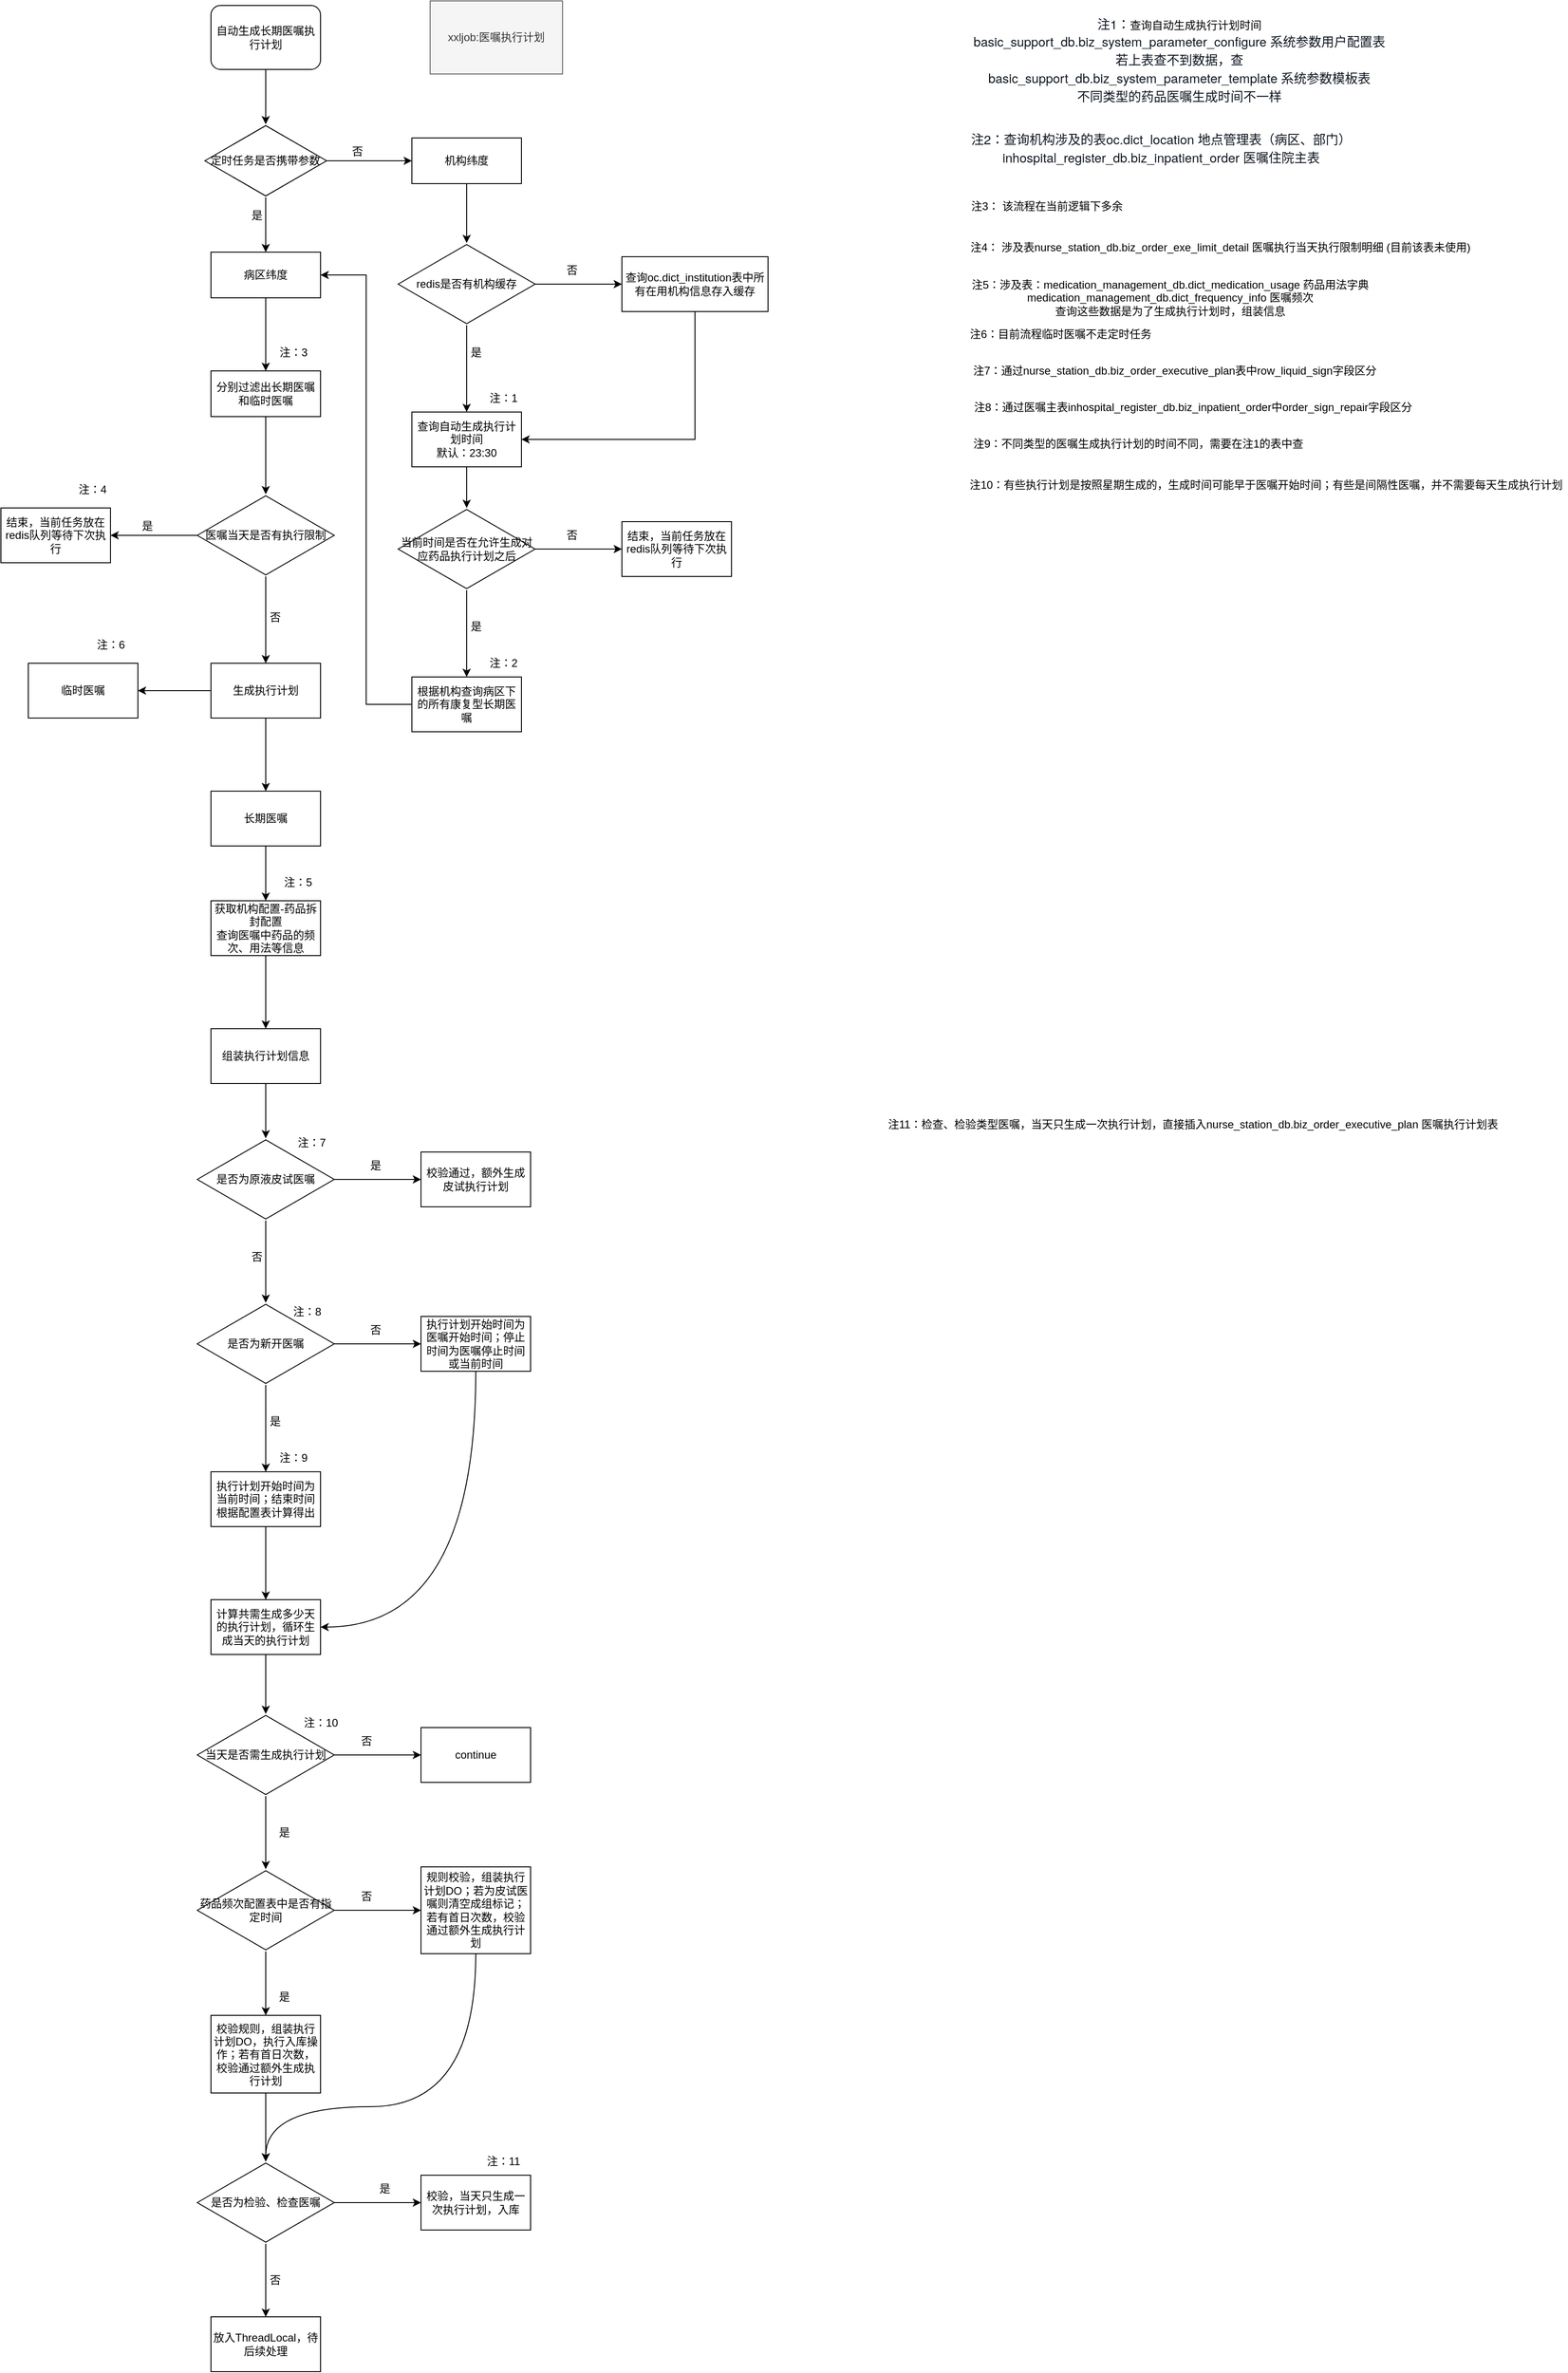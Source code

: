 <mxfile version="14.9.6" type="github">
  <diagram id="C5RBs43oDa-KdzZeNtuy" name="Page-1">
    <mxGraphModel dx="2893" dy="1185" grid="1" gridSize="10" guides="1" tooltips="1" connect="1" arrows="1" fold="1" page="1" pageScale="1" pageWidth="827" pageHeight="1169" math="0" shadow="0">
      <root>
        <mxCell id="WIyWlLk6GJQsqaUBKTNV-0" />
        <mxCell id="WIyWlLk6GJQsqaUBKTNV-1" parent="WIyWlLk6GJQsqaUBKTNV-0" />
        <mxCell id="XjWRssDStmMOObhruf7y-11" style="edgeStyle=orthogonalEdgeStyle;rounded=0;orthogonalLoop=1;jettySize=auto;html=1;exitX=0.5;exitY=1;exitDx=0;exitDy=0;" parent="WIyWlLk6GJQsqaUBKTNV-1" source="WIyWlLk6GJQsqaUBKTNV-3" target="XjWRssDStmMOObhruf7y-10" edge="1">
          <mxGeometry relative="1" as="geometry" />
        </mxCell>
        <mxCell id="WIyWlLk6GJQsqaUBKTNV-3" value="自动生成长期医嘱执行计划" style="rounded=1;whiteSpace=wrap;html=1;fontSize=12;glass=0;strokeWidth=1;shadow=0;" parent="WIyWlLk6GJQsqaUBKTNV-1" vertex="1">
          <mxGeometry x="160" y="50" width="120" height="70" as="geometry" />
        </mxCell>
        <mxCell id="XjWRssDStmMOObhruf7y-23" style="edgeStyle=orthogonalEdgeStyle;rounded=0;orthogonalLoop=1;jettySize=auto;html=1;" parent="WIyWlLk6GJQsqaUBKTNV-1" source="XjWRssDStmMOObhruf7y-3" target="XjWRssDStmMOObhruf7y-21" edge="1">
          <mxGeometry relative="1" as="geometry" />
        </mxCell>
        <mxCell id="XjWRssDStmMOObhruf7y-3" value="机构纬度" style="rounded=0;whiteSpace=wrap;html=1;" parent="WIyWlLk6GJQsqaUBKTNV-1" vertex="1">
          <mxGeometry x="380" y="195" width="120" height="50" as="geometry" />
        </mxCell>
        <mxCell id="XjWRssDStmMOObhruf7y-57" value="" style="edgeStyle=orthogonalEdgeStyle;rounded=0;orthogonalLoop=1;jettySize=auto;html=1;" parent="WIyWlLk6GJQsqaUBKTNV-1" source="XjWRssDStmMOObhruf7y-4" target="XjWRssDStmMOObhruf7y-56" edge="1">
          <mxGeometry relative="1" as="geometry" />
        </mxCell>
        <mxCell id="XjWRssDStmMOObhruf7y-4" value="病区纬度" style="rounded=0;whiteSpace=wrap;html=1;" parent="WIyWlLk6GJQsqaUBKTNV-1" vertex="1">
          <mxGeometry x="160" y="320" width="120" height="50" as="geometry" />
        </mxCell>
        <mxCell id="XjWRssDStmMOObhruf7y-17" style="edgeStyle=orthogonalEdgeStyle;rounded=0;orthogonalLoop=1;jettySize=auto;html=1;entryX=0;entryY=0.5;entryDx=0;entryDy=0;" parent="WIyWlLk6GJQsqaUBKTNV-1" source="XjWRssDStmMOObhruf7y-10" target="XjWRssDStmMOObhruf7y-3" edge="1">
          <mxGeometry relative="1" as="geometry" />
        </mxCell>
        <mxCell id="XjWRssDStmMOObhruf7y-19" style="edgeStyle=orthogonalEdgeStyle;rounded=0;orthogonalLoop=1;jettySize=auto;html=1;entryX=0.5;entryY=0;entryDx=0;entryDy=0;" parent="WIyWlLk6GJQsqaUBKTNV-1" source="XjWRssDStmMOObhruf7y-10" target="XjWRssDStmMOObhruf7y-4" edge="1">
          <mxGeometry relative="1" as="geometry" />
        </mxCell>
        <mxCell id="XjWRssDStmMOObhruf7y-10" value="定时任务是否携带参数" style="html=1;whiteSpace=wrap;aspect=fixed;shape=isoRectangle;" parent="WIyWlLk6GJQsqaUBKTNV-1" vertex="1">
          <mxGeometry x="153.33" y="180" width="133.34" height="80" as="geometry" />
        </mxCell>
        <mxCell id="XjWRssDStmMOObhruf7y-14" value="xxljob:医嘱执行计划" style="text;html=1;align=center;verticalAlign=middle;whiteSpace=wrap;rounded=0;fillColor=#f5f5f5;strokeColor=#666666;fontColor=#333333;" parent="WIyWlLk6GJQsqaUBKTNV-1" vertex="1">
          <mxGeometry x="400" y="45" width="145" height="80" as="geometry" />
        </mxCell>
        <mxCell id="XjWRssDStmMOObhruf7y-18" value="否" style="text;html=1;align=center;verticalAlign=middle;resizable=0;points=[];autosize=1;" parent="WIyWlLk6GJQsqaUBKTNV-1" vertex="1">
          <mxGeometry x="305" y="200" width="30" height="20" as="geometry" />
        </mxCell>
        <mxCell id="XjWRssDStmMOObhruf7y-25" value="" style="edgeStyle=orthogonalEdgeStyle;rounded=0;orthogonalLoop=1;jettySize=auto;html=1;" parent="WIyWlLk6GJQsqaUBKTNV-1" source="XjWRssDStmMOObhruf7y-21" target="XjWRssDStmMOObhruf7y-24" edge="1">
          <mxGeometry relative="1" as="geometry" />
        </mxCell>
        <mxCell id="XjWRssDStmMOObhruf7y-28" value="" style="edgeStyle=orthogonalEdgeStyle;rounded=0;orthogonalLoop=1;jettySize=auto;html=1;" parent="WIyWlLk6GJQsqaUBKTNV-1" source="XjWRssDStmMOObhruf7y-21" target="XjWRssDStmMOObhruf7y-27" edge="1">
          <mxGeometry relative="1" as="geometry" />
        </mxCell>
        <mxCell id="XjWRssDStmMOObhruf7y-21" value="redis是否有机构缓存" style="html=1;whiteSpace=wrap;aspect=fixed;shape=isoRectangle;" parent="WIyWlLk6GJQsqaUBKTNV-1" vertex="1">
          <mxGeometry x="365" y="310" width="150" height="90" as="geometry" />
        </mxCell>
        <mxCell id="XjWRssDStmMOObhruf7y-32" style="edgeStyle=orthogonalEdgeStyle;rounded=0;orthogonalLoop=1;jettySize=auto;html=1;entryX=1;entryY=0.5;entryDx=0;entryDy=0;" parent="WIyWlLk6GJQsqaUBKTNV-1" source="XjWRssDStmMOObhruf7y-24" target="XjWRssDStmMOObhruf7y-27" edge="1">
          <mxGeometry relative="1" as="geometry">
            <Array as="points">
              <mxPoint x="690" y="525" />
            </Array>
          </mxGeometry>
        </mxCell>
        <mxCell id="XjWRssDStmMOObhruf7y-24" value="查询oc.dict_institution表中所有在用机构信息存入缓存" style="whiteSpace=wrap;html=1;" parent="WIyWlLk6GJQsqaUBKTNV-1" vertex="1">
          <mxGeometry x="610" y="325" width="160" height="60" as="geometry" />
        </mxCell>
        <mxCell id="XjWRssDStmMOObhruf7y-26" value="否" style="text;html=1;align=center;verticalAlign=middle;resizable=0;points=[];autosize=1;" parent="WIyWlLk6GJQsqaUBKTNV-1" vertex="1">
          <mxGeometry x="540" y="330" width="30" height="20" as="geometry" />
        </mxCell>
        <mxCell id="XjWRssDStmMOObhruf7y-42" value="" style="edgeStyle=orthogonalEdgeStyle;rounded=0;orthogonalLoop=1;jettySize=auto;html=1;" parent="WIyWlLk6GJQsqaUBKTNV-1" source="XjWRssDStmMOObhruf7y-27" target="XjWRssDStmMOObhruf7y-41" edge="1">
          <mxGeometry relative="1" as="geometry" />
        </mxCell>
        <mxCell id="XjWRssDStmMOObhruf7y-27" value="查询自动生成执行计划时间&lt;br&gt;默认：23:30" style="whiteSpace=wrap;html=1;" parent="WIyWlLk6GJQsqaUBKTNV-1" vertex="1">
          <mxGeometry x="380" y="495" width="120" height="60" as="geometry" />
        </mxCell>
        <mxCell id="XjWRssDStmMOObhruf7y-29" value="是" style="text;html=1;align=center;verticalAlign=middle;resizable=0;points=[];autosize=1;" parent="WIyWlLk6GJQsqaUBKTNV-1" vertex="1">
          <mxGeometry x="435" y="420" width="30" height="20" as="geometry" />
        </mxCell>
        <mxCell id="XjWRssDStmMOObhruf7y-44" value="" style="edgeStyle=orthogonalEdgeStyle;rounded=0;orthogonalLoop=1;jettySize=auto;html=1;" parent="WIyWlLk6GJQsqaUBKTNV-1" source="XjWRssDStmMOObhruf7y-41" target="XjWRssDStmMOObhruf7y-43" edge="1">
          <mxGeometry relative="1" as="geometry" />
        </mxCell>
        <mxCell id="XjWRssDStmMOObhruf7y-47" value="" style="edgeStyle=orthogonalEdgeStyle;rounded=0;orthogonalLoop=1;jettySize=auto;html=1;" parent="WIyWlLk6GJQsqaUBKTNV-1" source="XjWRssDStmMOObhruf7y-41" target="XjWRssDStmMOObhruf7y-46" edge="1">
          <mxGeometry relative="1" as="geometry" />
        </mxCell>
        <mxCell id="XjWRssDStmMOObhruf7y-41" value="当前时间是否在允许生成对应药品执行计划之后" style="html=1;whiteSpace=wrap;aspect=fixed;shape=isoRectangle;" parent="WIyWlLk6GJQsqaUBKTNV-1" vertex="1">
          <mxGeometry x="365" y="600" width="150" height="90" as="geometry" />
        </mxCell>
        <mxCell id="XjWRssDStmMOObhruf7y-43" value="结束，当前任务放在redis队列等待下次执行" style="whiteSpace=wrap;html=1;" parent="WIyWlLk6GJQsqaUBKTNV-1" vertex="1">
          <mxGeometry x="610" y="615" width="120" height="60" as="geometry" />
        </mxCell>
        <mxCell id="XjWRssDStmMOObhruf7y-45" value="否" style="text;html=1;align=center;verticalAlign=middle;resizable=0;points=[];autosize=1;" parent="WIyWlLk6GJQsqaUBKTNV-1" vertex="1">
          <mxGeometry x="540" y="620" width="30" height="20" as="geometry" />
        </mxCell>
        <mxCell id="XjWRssDStmMOObhruf7y-49" style="edgeStyle=orthogonalEdgeStyle;rounded=0;orthogonalLoop=1;jettySize=auto;html=1;entryX=1;entryY=0.5;entryDx=0;entryDy=0;" parent="WIyWlLk6GJQsqaUBKTNV-1" source="XjWRssDStmMOObhruf7y-46" target="XjWRssDStmMOObhruf7y-4" edge="1">
          <mxGeometry relative="1" as="geometry">
            <mxPoint x="290" y="360" as="targetPoint" />
          </mxGeometry>
        </mxCell>
        <mxCell id="XjWRssDStmMOObhruf7y-46" value="根据机构查询病区下的所有康复型长期医嘱" style="whiteSpace=wrap;html=1;" parent="WIyWlLk6GJQsqaUBKTNV-1" vertex="1">
          <mxGeometry x="380" y="785" width="120" height="60" as="geometry" />
        </mxCell>
        <mxCell id="XjWRssDStmMOObhruf7y-48" value="是" style="text;html=1;align=center;verticalAlign=middle;resizable=0;points=[];autosize=1;" parent="WIyWlLk6GJQsqaUBKTNV-1" vertex="1">
          <mxGeometry x="435" y="720" width="30" height="20" as="geometry" />
        </mxCell>
        <mxCell id="XjWRssDStmMOObhruf7y-50" value="是" style="text;html=1;align=center;verticalAlign=middle;resizable=0;points=[];autosize=1;" parent="WIyWlLk6GJQsqaUBKTNV-1" vertex="1">
          <mxGeometry x="195" y="270" width="30" height="20" as="geometry" />
        </mxCell>
        <mxCell id="XjWRssDStmMOObhruf7y-52" value="&lt;p class=&quot;p1&quot; style=&quot;margin: 0px ; font-stretch: normal ; font-size: 14px ; line-height: normal ; font-family: &amp;#34;helvetica neue&amp;#34; ; color: rgb(15 , 23 , 33)&quot;&gt;&lt;/p&gt;&lt;font color=&quot;#0f1721&quot; face=&quot;helvetica neue&quot;&gt;&lt;span style=&quot;font-size: 14px&quot;&gt;注1：&lt;/span&gt;&lt;/font&gt;查询自动生成执行计划时间&lt;p class=&quot;p1&quot; style=&quot;margin: 0px ; font-stretch: normal ; font-size: 14px ; line-height: normal ; font-family: &amp;#34;helvetica neue&amp;#34; ; color: rgb(15 , 23 , 33)&quot;&gt;basic_support_db.biz_system_parameter_configure&amp;nbsp;&lt;span class=&quot;s1&quot; style=&quot;font-stretch: normal ; line-height: normal ; font-family: &amp;#34;pingfang sc&amp;#34;&quot;&gt;系统参数用户配置表&lt;/span&gt;&lt;/p&gt;&lt;p class=&quot;p2&quot; style=&quot;margin: 0px ; font-stretch: normal ; font-size: 14px ; line-height: normal ; font-family: &amp;#34;pingfang sc&amp;#34; ; color: rgb(15 , 23 , 33)&quot;&gt;若上表查不到数据，查&lt;/p&gt;&lt;p class=&quot;p1&quot; style=&quot;margin: 0px ; font-stretch: normal ; font-size: 14px ; line-height: normal ; font-family: &amp;#34;helvetica neue&amp;#34; ; color: rgb(15 , 23 , 33)&quot;&gt;basic_support_db.biz_system_parameter_template&amp;nbsp;&lt;span class=&quot;s1&quot; style=&quot;font-stretch: normal ; line-height: normal ; font-family: &amp;#34;pingfang sc&amp;#34;&quot;&gt;系统参数模板表&lt;/span&gt;&lt;/p&gt;&lt;p class=&quot;p1&quot; style=&quot;margin: 0px ; font-stretch: normal ; font-size: 14px ; line-height: normal ; font-family: &amp;#34;helvetica neue&amp;#34; ; color: rgb(15 , 23 , 33)&quot;&gt;&lt;span style=&quot;font-family: &amp;#34;pingfang sc&amp;#34;&quot;&gt;不同类型的药品医嘱生成时间不一样&lt;/span&gt;&lt;/p&gt;" style="text;html=1;align=center;verticalAlign=middle;resizable=0;points=[];autosize=1;" parent="WIyWlLk6GJQsqaUBKTNV-1" vertex="1">
          <mxGeometry x="985" y="60" width="470" height="100" as="geometry" />
        </mxCell>
        <mxCell id="XjWRssDStmMOObhruf7y-53" value="&lt;p class=&quot;p1&quot; style=&quot;margin: 0px ; font-stretch: normal ; font-size: 14px ; line-height: normal ; font-family: &amp;#34;helvetica neue&amp;#34; ; color: rgb(15 , 23 , 33)&quot;&gt;注2：查询机构涉及的表&lt;span&gt;oc.dict_location &lt;/span&gt;&lt;span class=&quot;s1&quot; style=&quot;font-stretch: normal ; line-height: normal ; font-family: &amp;#34;pingfang sc&amp;#34;&quot;&gt;地点管理表（病区、部门）&lt;/span&gt;&lt;/p&gt;&lt;p class=&quot;p1&quot; style=&quot;margin: 0px ; font-stretch: normal ; font-size: 14px ; line-height: normal ; font-family: &amp;#34;helvetica neue&amp;#34; ; color: rgb(15 , 23 , 33)&quot;&gt;inhospital_register_db.biz_inpatient_order &lt;span class=&quot;s1&quot; style=&quot;font-stretch: normal ; line-height: normal ; font-family: &amp;#34;pingfang sc&amp;#34;&quot;&gt;医嘱住院主表&lt;/span&gt;&lt;/p&gt;" style="text;html=1;align=center;verticalAlign=middle;resizable=0;points=[];autosize=1;" parent="WIyWlLk6GJQsqaUBKTNV-1" vertex="1">
          <mxGeometry x="985" y="180" width="430" height="50" as="geometry" />
        </mxCell>
        <mxCell id="XjWRssDStmMOObhruf7y-54" value="注：1" style="text;html=1;align=center;verticalAlign=middle;resizable=0;points=[];autosize=1;" parent="WIyWlLk6GJQsqaUBKTNV-1" vertex="1">
          <mxGeometry x="455" y="470" width="50" height="20" as="geometry" />
        </mxCell>
        <mxCell id="XjWRssDStmMOObhruf7y-55" value="注：2" style="text;html=1;align=center;verticalAlign=middle;resizable=0;points=[];autosize=1;" parent="WIyWlLk6GJQsqaUBKTNV-1" vertex="1">
          <mxGeometry x="455" y="760" width="50" height="20" as="geometry" />
        </mxCell>
        <mxCell id="XjWRssDStmMOObhruf7y-62" value="" style="edgeStyle=orthogonalEdgeStyle;rounded=0;orthogonalLoop=1;jettySize=auto;html=1;" parent="WIyWlLk6GJQsqaUBKTNV-1" source="XjWRssDStmMOObhruf7y-56" target="XjWRssDStmMOObhruf7y-60" edge="1">
          <mxGeometry relative="1" as="geometry" />
        </mxCell>
        <mxCell id="XjWRssDStmMOObhruf7y-56" value="分别过滤出长期医嘱和临时医嘱" style="rounded=0;whiteSpace=wrap;html=1;" parent="WIyWlLk6GJQsqaUBKTNV-1" vertex="1">
          <mxGeometry x="160" y="450" width="120" height="50" as="geometry" />
        </mxCell>
        <mxCell id="XjWRssDStmMOObhruf7y-58" value="注：3" style="text;html=1;align=center;verticalAlign=middle;resizable=0;points=[];autosize=1;" parent="WIyWlLk6GJQsqaUBKTNV-1" vertex="1">
          <mxGeometry x="225" y="420" width="50" height="20" as="geometry" />
        </mxCell>
        <mxCell id="XjWRssDStmMOObhruf7y-59" value="注3： 该流程在当前逻辑下多余" style="text;html=1;align=center;verticalAlign=middle;resizable=0;points=[];autosize=1;" parent="WIyWlLk6GJQsqaUBKTNV-1" vertex="1">
          <mxGeometry x="985" y="260" width="180" height="20" as="geometry" />
        </mxCell>
        <mxCell id="XjWRssDStmMOObhruf7y-64" value="" style="edgeStyle=orthogonalEdgeStyle;rounded=0;orthogonalLoop=1;jettySize=auto;html=1;" parent="WIyWlLk6GJQsqaUBKTNV-1" source="XjWRssDStmMOObhruf7y-60" target="XjWRssDStmMOObhruf7y-63" edge="1">
          <mxGeometry relative="1" as="geometry" />
        </mxCell>
        <mxCell id="XjWRssDStmMOObhruf7y-67" value="" style="edgeStyle=orthogonalEdgeStyle;rounded=0;orthogonalLoop=1;jettySize=auto;html=1;" parent="WIyWlLk6GJQsqaUBKTNV-1" source="XjWRssDStmMOObhruf7y-60" target="XjWRssDStmMOObhruf7y-66" edge="1">
          <mxGeometry relative="1" as="geometry" />
        </mxCell>
        <mxCell id="XjWRssDStmMOObhruf7y-60" value="医嘱当天是否有执行限制" style="html=1;whiteSpace=wrap;aspect=fixed;shape=isoRectangle;" parent="WIyWlLk6GJQsqaUBKTNV-1" vertex="1">
          <mxGeometry x="145" y="585" width="150" height="90" as="geometry" />
        </mxCell>
        <mxCell id="XjWRssDStmMOObhruf7y-63" value="结束，当前任务放在redis队列等待下次执行" style="whiteSpace=wrap;html=1;" parent="WIyWlLk6GJQsqaUBKTNV-1" vertex="1">
          <mxGeometry x="-70" y="600" width="120" height="60" as="geometry" />
        </mxCell>
        <mxCell id="XjWRssDStmMOObhruf7y-65" value="是" style="text;html=1;align=center;verticalAlign=middle;resizable=0;points=[];autosize=1;" parent="WIyWlLk6GJQsqaUBKTNV-1" vertex="1">
          <mxGeometry x="75" y="610" width="30" height="20" as="geometry" />
        </mxCell>
        <mxCell id="iz61aECx3yZmev5RQFaN-5" value="" style="edgeStyle=orthogonalEdgeStyle;rounded=0;orthogonalLoop=1;jettySize=auto;html=1;" edge="1" parent="WIyWlLk6GJQsqaUBKTNV-1" source="XjWRssDStmMOObhruf7y-66" target="iz61aECx3yZmev5RQFaN-4">
          <mxGeometry relative="1" as="geometry" />
        </mxCell>
        <mxCell id="iz61aECx3yZmev5RQFaN-8" value="" style="edgeStyle=orthogonalEdgeStyle;rounded=0;orthogonalLoop=1;jettySize=auto;html=1;" edge="1" parent="WIyWlLk6GJQsqaUBKTNV-1" source="XjWRssDStmMOObhruf7y-66" target="iz61aECx3yZmev5RQFaN-7">
          <mxGeometry relative="1" as="geometry" />
        </mxCell>
        <mxCell id="XjWRssDStmMOObhruf7y-66" value="生成执行计划" style="whiteSpace=wrap;html=1;" parent="WIyWlLk6GJQsqaUBKTNV-1" vertex="1">
          <mxGeometry x="160" y="770" width="120" height="60" as="geometry" />
        </mxCell>
        <mxCell id="XjWRssDStmMOObhruf7y-68" value="否" style="text;html=1;align=center;verticalAlign=middle;resizable=0;points=[];autosize=1;" parent="WIyWlLk6GJQsqaUBKTNV-1" vertex="1">
          <mxGeometry x="215" y="710" width="30" height="20" as="geometry" />
        </mxCell>
        <mxCell id="XjWRssDStmMOObhruf7y-69" value="注：4" style="text;html=1;align=center;verticalAlign=middle;resizable=0;points=[];autosize=1;" parent="WIyWlLk6GJQsqaUBKTNV-1" vertex="1">
          <mxGeometry x="5" y="570" width="50" height="20" as="geometry" />
        </mxCell>
        <mxCell id="XjWRssDStmMOObhruf7y-70" value="注4： 涉及表nurse_station_db.biz_order_exe_limit_detail 医嘱执行当天执行限制明细 (目前该表未使用)" style="text;html=1;align=center;verticalAlign=middle;resizable=0;points=[];autosize=1;" parent="WIyWlLk6GJQsqaUBKTNV-1" vertex="1">
          <mxGeometry x="985" y="305" width="560" height="20" as="geometry" />
        </mxCell>
        <mxCell id="iz61aECx3yZmev5RQFaN-13" value="" style="edgeStyle=orthogonalEdgeStyle;rounded=0;orthogonalLoop=1;jettySize=auto;html=1;" edge="1" parent="WIyWlLk6GJQsqaUBKTNV-1" source="iz61aECx3yZmev5RQFaN-0" target="iz61aECx3yZmev5RQFaN-12">
          <mxGeometry relative="1" as="geometry" />
        </mxCell>
        <mxCell id="iz61aECx3yZmev5RQFaN-0" value="获取机构配置-药品拆封配置&lt;br&gt;查询医嘱中药品的频次、用法等信息" style="whiteSpace=wrap;html=1;" vertex="1" parent="WIyWlLk6GJQsqaUBKTNV-1">
          <mxGeometry x="160" y="1030" width="120" height="60" as="geometry" />
        </mxCell>
        <mxCell id="iz61aECx3yZmev5RQFaN-2" value="注：5" style="text;html=1;align=center;verticalAlign=middle;resizable=0;points=[];autosize=1;strokeColor=none;" vertex="1" parent="WIyWlLk6GJQsqaUBKTNV-1">
          <mxGeometry x="230" y="1000" width="50" height="20" as="geometry" />
        </mxCell>
        <mxCell id="iz61aECx3yZmev5RQFaN-3" value="注5：涉及表：medication_management_db.dict_medication_usage 药品用法字典&lt;br&gt;medication_management_db.dict_frequency_info 医嘱频次&lt;br&gt;查询这些数据是为了生成执行计划时，组装信息" style="text;html=1;align=center;verticalAlign=middle;resizable=0;points=[];autosize=1;strokeColor=none;" vertex="1" parent="WIyWlLk6GJQsqaUBKTNV-1">
          <mxGeometry x="985" y="345" width="450" height="50" as="geometry" />
        </mxCell>
        <mxCell id="iz61aECx3yZmev5RQFaN-4" value="临时医嘱" style="whiteSpace=wrap;html=1;" vertex="1" parent="WIyWlLk6GJQsqaUBKTNV-1">
          <mxGeometry x="-40" y="770" width="120" height="60" as="geometry" />
        </mxCell>
        <mxCell id="iz61aECx3yZmev5RQFaN-9" value="" style="edgeStyle=orthogonalEdgeStyle;rounded=0;orthogonalLoop=1;jettySize=auto;html=1;" edge="1" parent="WIyWlLk6GJQsqaUBKTNV-1" source="iz61aECx3yZmev5RQFaN-7" target="iz61aECx3yZmev5RQFaN-0">
          <mxGeometry relative="1" as="geometry" />
        </mxCell>
        <mxCell id="iz61aECx3yZmev5RQFaN-7" value="长期医嘱" style="whiteSpace=wrap;html=1;" vertex="1" parent="WIyWlLk6GJQsqaUBKTNV-1">
          <mxGeometry x="160" y="910" width="120" height="60" as="geometry" />
        </mxCell>
        <mxCell id="iz61aECx3yZmev5RQFaN-10" value="注：6" style="text;html=1;align=center;verticalAlign=middle;resizable=0;points=[];autosize=1;strokeColor=none;" vertex="1" parent="WIyWlLk6GJQsqaUBKTNV-1">
          <mxGeometry x="25" y="740" width="50" height="20" as="geometry" />
        </mxCell>
        <mxCell id="iz61aECx3yZmev5RQFaN-11" value="注6：目前流程临时医嘱不走定时任务" style="text;html=1;align=center;verticalAlign=middle;resizable=0;points=[];autosize=1;strokeColor=none;" vertex="1" parent="WIyWlLk6GJQsqaUBKTNV-1">
          <mxGeometry x="985" y="400" width="210" height="20" as="geometry" />
        </mxCell>
        <mxCell id="iz61aECx3yZmev5RQFaN-19" value="" style="edgeStyle=orthogonalEdgeStyle;rounded=0;orthogonalLoop=1;jettySize=auto;html=1;" edge="1" parent="WIyWlLk6GJQsqaUBKTNV-1" source="iz61aECx3yZmev5RQFaN-12" target="iz61aECx3yZmev5RQFaN-18">
          <mxGeometry relative="1" as="geometry" />
        </mxCell>
        <mxCell id="iz61aECx3yZmev5RQFaN-12" value="组装执行计划信息" style="whiteSpace=wrap;html=1;" vertex="1" parent="WIyWlLk6GJQsqaUBKTNV-1">
          <mxGeometry x="160" y="1170" width="120" height="60" as="geometry" />
        </mxCell>
        <mxCell id="iz61aECx3yZmev5RQFaN-24" value="" style="edgeStyle=orthogonalEdgeStyle;rounded=0;orthogonalLoop=1;jettySize=auto;html=1;" edge="1" parent="WIyWlLk6GJQsqaUBKTNV-1" source="iz61aECx3yZmev5RQFaN-18" target="iz61aECx3yZmev5RQFaN-23">
          <mxGeometry relative="1" as="geometry" />
        </mxCell>
        <mxCell id="iz61aECx3yZmev5RQFaN-27" value="" style="edgeStyle=orthogonalEdgeStyle;rounded=0;orthogonalLoop=1;jettySize=auto;html=1;" edge="1" parent="WIyWlLk6GJQsqaUBKTNV-1" source="iz61aECx3yZmev5RQFaN-18" target="iz61aECx3yZmev5RQFaN-26">
          <mxGeometry relative="1" as="geometry" />
        </mxCell>
        <mxCell id="iz61aECx3yZmev5RQFaN-18" value="是否为原液皮试医嘱" style="html=1;whiteSpace=wrap;aspect=fixed;shape=isoRectangle;" vertex="1" parent="WIyWlLk6GJQsqaUBKTNV-1">
          <mxGeometry x="145" y="1290" width="150" height="90" as="geometry" />
        </mxCell>
        <mxCell id="iz61aECx3yZmev5RQFaN-22" value="否" style="text;html=1;align=center;verticalAlign=middle;resizable=0;points=[];autosize=1;strokeColor=none;" vertex="1" parent="WIyWlLk6GJQsqaUBKTNV-1">
          <mxGeometry x="195" y="1410" width="30" height="20" as="geometry" />
        </mxCell>
        <mxCell id="iz61aECx3yZmev5RQFaN-23" value="校验通过，额外生成皮试执行计划" style="whiteSpace=wrap;html=1;" vertex="1" parent="WIyWlLk6GJQsqaUBKTNV-1">
          <mxGeometry x="390" y="1305" width="120" height="60" as="geometry" />
        </mxCell>
        <mxCell id="iz61aECx3yZmev5RQFaN-25" value="是" style="text;html=1;align=center;verticalAlign=middle;resizable=0;points=[];autosize=1;strokeColor=none;" vertex="1" parent="WIyWlLk6GJQsqaUBKTNV-1">
          <mxGeometry x="325" y="1310" width="30" height="20" as="geometry" />
        </mxCell>
        <mxCell id="iz61aECx3yZmev5RQFaN-39" value="" style="edgeStyle=orthogonalEdgeStyle;rounded=0;orthogonalLoop=1;jettySize=auto;html=1;" edge="1" parent="WIyWlLk6GJQsqaUBKTNV-1" source="iz61aECx3yZmev5RQFaN-26" target="iz61aECx3yZmev5RQFaN-38">
          <mxGeometry relative="1" as="geometry" />
        </mxCell>
        <mxCell id="iz61aECx3yZmev5RQFaN-58" value="" style="edgeStyle=orthogonalEdgeStyle;rounded=0;orthogonalLoop=1;jettySize=auto;html=1;" edge="1" parent="WIyWlLk6GJQsqaUBKTNV-1" source="iz61aECx3yZmev5RQFaN-26" target="iz61aECx3yZmev5RQFaN-57">
          <mxGeometry relative="1" as="geometry" />
        </mxCell>
        <mxCell id="iz61aECx3yZmev5RQFaN-26" value="是否为新开医嘱" style="html=1;whiteSpace=wrap;aspect=fixed;shape=isoRectangle;" vertex="1" parent="WIyWlLk6GJQsqaUBKTNV-1">
          <mxGeometry x="145" y="1470" width="150" height="90" as="geometry" />
        </mxCell>
        <mxCell id="iz61aECx3yZmev5RQFaN-34" value="注：7" style="text;html=1;align=center;verticalAlign=middle;resizable=0;points=[];autosize=1;strokeColor=none;" vertex="1" parent="WIyWlLk6GJQsqaUBKTNV-1">
          <mxGeometry x="245" y="1285" width="50" height="20" as="geometry" />
        </mxCell>
        <mxCell id="iz61aECx3yZmev5RQFaN-35" value="注8：通过医嘱主表inhospital_register_db.biz_inpatient_order中order_sign_repair字段区分" style="text;html=1;align=center;verticalAlign=middle;resizable=0;points=[];autosize=1;strokeColor=none;" vertex="1" parent="WIyWlLk6GJQsqaUBKTNV-1">
          <mxGeometry x="985" y="480" width="500" height="20" as="geometry" />
        </mxCell>
        <mxCell id="iz61aECx3yZmev5RQFaN-36" value="注：8" style="text;html=1;align=center;verticalAlign=middle;resizable=0;points=[];autosize=1;strokeColor=none;" vertex="1" parent="WIyWlLk6GJQsqaUBKTNV-1">
          <mxGeometry x="240" y="1470" width="50" height="20" as="geometry" />
        </mxCell>
        <mxCell id="iz61aECx3yZmev5RQFaN-37" value="注7：通过nurse_station_db.biz_order_executive_plan表中row_liquid_sign字段区分" style="text;html=1;align=center;verticalAlign=middle;resizable=0;points=[];autosize=1;strokeColor=none;" vertex="1" parent="WIyWlLk6GJQsqaUBKTNV-1">
          <mxGeometry x="985" y="440" width="460" height="20" as="geometry" />
        </mxCell>
        <mxCell id="iz61aECx3yZmev5RQFaN-61" value="" style="edgeStyle=orthogonalEdgeStyle;rounded=0;orthogonalLoop=1;jettySize=auto;html=1;" edge="1" parent="WIyWlLk6GJQsqaUBKTNV-1" source="iz61aECx3yZmev5RQFaN-38" target="iz61aECx3yZmev5RQFaN-60">
          <mxGeometry relative="1" as="geometry" />
        </mxCell>
        <mxCell id="iz61aECx3yZmev5RQFaN-38" value="执行计划开始时间为当前时间；结束时间根据配置表计算得出" style="whiteSpace=wrap;html=1;" vertex="1" parent="WIyWlLk6GJQsqaUBKTNV-1">
          <mxGeometry x="160" y="1655" width="120" height="60" as="geometry" />
        </mxCell>
        <mxCell id="iz61aECx3yZmev5RQFaN-40" value="是" style="text;html=1;align=center;verticalAlign=middle;resizable=0;points=[];autosize=1;strokeColor=none;" vertex="1" parent="WIyWlLk6GJQsqaUBKTNV-1">
          <mxGeometry x="215" y="1590" width="30" height="20" as="geometry" />
        </mxCell>
        <mxCell id="iz61aECx3yZmev5RQFaN-41" value="注：9" style="text;html=1;align=center;verticalAlign=middle;resizable=0;points=[];autosize=1;strokeColor=none;" vertex="1" parent="WIyWlLk6GJQsqaUBKTNV-1">
          <mxGeometry x="225" y="1630" width="50" height="20" as="geometry" />
        </mxCell>
        <mxCell id="iz61aECx3yZmev5RQFaN-42" value="注9：不同类型的医嘱生成执行计划的时间不同，需要在注1的表中查" style="text;html=1;align=center;verticalAlign=middle;resizable=0;points=[];autosize=1;strokeColor=none;" vertex="1" parent="WIyWlLk6GJQsqaUBKTNV-1">
          <mxGeometry x="985" y="520" width="380" height="20" as="geometry" />
        </mxCell>
        <mxCell id="iz61aECx3yZmev5RQFaN-108" style="edgeStyle=orthogonalEdgeStyle;curved=1;rounded=0;orthogonalLoop=1;jettySize=auto;html=1;entryX=1;entryY=0.5;entryDx=0;entryDy=0;" edge="1" parent="WIyWlLk6GJQsqaUBKTNV-1" source="iz61aECx3yZmev5RQFaN-57" target="iz61aECx3yZmev5RQFaN-60">
          <mxGeometry relative="1" as="geometry">
            <Array as="points">
              <mxPoint x="450" y="1825" />
            </Array>
          </mxGeometry>
        </mxCell>
        <mxCell id="iz61aECx3yZmev5RQFaN-57" value="&lt;span&gt;执行计划开始时间为医嘱开始时间；停止时间为医嘱停止时间或当前时间&lt;/span&gt;" style="whiteSpace=wrap;html=1;" vertex="1" parent="WIyWlLk6GJQsqaUBKTNV-1">
          <mxGeometry x="390" y="1485" width="120" height="60" as="geometry" />
        </mxCell>
        <mxCell id="iz61aECx3yZmev5RQFaN-59" value="否" style="text;html=1;align=center;verticalAlign=middle;resizable=0;points=[];autosize=1;strokeColor=none;" vertex="1" parent="WIyWlLk6GJQsqaUBKTNV-1">
          <mxGeometry x="325" y="1490" width="30" height="20" as="geometry" />
        </mxCell>
        <mxCell id="iz61aECx3yZmev5RQFaN-64" value="" style="edgeStyle=orthogonalEdgeStyle;rounded=0;orthogonalLoop=1;jettySize=auto;html=1;" edge="1" parent="WIyWlLk6GJQsqaUBKTNV-1" source="iz61aECx3yZmev5RQFaN-60" target="iz61aECx3yZmev5RQFaN-63">
          <mxGeometry relative="1" as="geometry" />
        </mxCell>
        <mxCell id="iz61aECx3yZmev5RQFaN-60" value="计算共需生成多少天的执行计划，循环生成当天的执行计划" style="whiteSpace=wrap;html=1;" vertex="1" parent="WIyWlLk6GJQsqaUBKTNV-1">
          <mxGeometry x="160" y="1795" width="120" height="60" as="geometry" />
        </mxCell>
        <mxCell id="iz61aECx3yZmev5RQFaN-68" value="" style="edgeStyle=orthogonalEdgeStyle;rounded=0;orthogonalLoop=1;jettySize=auto;html=1;" edge="1" parent="WIyWlLk6GJQsqaUBKTNV-1" source="iz61aECx3yZmev5RQFaN-63" target="iz61aECx3yZmev5RQFaN-67">
          <mxGeometry relative="1" as="geometry" />
        </mxCell>
        <mxCell id="iz61aECx3yZmev5RQFaN-89" value="" style="edgeStyle=orthogonalEdgeStyle;rounded=0;orthogonalLoop=1;jettySize=auto;html=1;" edge="1" parent="WIyWlLk6GJQsqaUBKTNV-1" source="iz61aECx3yZmev5RQFaN-63" target="iz61aECx3yZmev5RQFaN-88">
          <mxGeometry relative="1" as="geometry" />
        </mxCell>
        <mxCell id="iz61aECx3yZmev5RQFaN-63" value="当天是否需生成执行计划" style="html=1;whiteSpace=wrap;aspect=fixed;shape=isoRectangle;" vertex="1" parent="WIyWlLk6GJQsqaUBKTNV-1">
          <mxGeometry x="145" y="1920" width="150" height="90" as="geometry" />
        </mxCell>
        <mxCell id="iz61aECx3yZmev5RQFaN-65" value="注：10" style="text;html=1;align=center;verticalAlign=middle;resizable=0;points=[];autosize=1;strokeColor=none;" vertex="1" parent="WIyWlLk6GJQsqaUBKTNV-1">
          <mxGeometry x="255" y="1920" width="50" height="20" as="geometry" />
        </mxCell>
        <mxCell id="iz61aECx3yZmev5RQFaN-66" value="注10：有些执行计划是按照星期生成的，生成时间可能早于医嘱开始时间；有些是间隔性医嘱，并不需要每天生成执行计划" style="text;html=1;align=center;verticalAlign=middle;resizable=0;points=[];autosize=1;strokeColor=none;" vertex="1" parent="WIyWlLk6GJQsqaUBKTNV-1">
          <mxGeometry x="985" y="565" width="660" height="20" as="geometry" />
        </mxCell>
        <mxCell id="iz61aECx3yZmev5RQFaN-67" value="continue" style="whiteSpace=wrap;html=1;" vertex="1" parent="WIyWlLk6GJQsqaUBKTNV-1">
          <mxGeometry x="390" y="1935" width="120" height="60" as="geometry" />
        </mxCell>
        <mxCell id="iz61aECx3yZmev5RQFaN-69" value="否" style="text;html=1;align=center;verticalAlign=middle;resizable=0;points=[];autosize=1;strokeColor=none;" vertex="1" parent="WIyWlLk6GJQsqaUBKTNV-1">
          <mxGeometry x="315" y="1940" width="30" height="20" as="geometry" />
        </mxCell>
        <mxCell id="iz61aECx3yZmev5RQFaN-79" value="" style="edgeStyle=orthogonalEdgeStyle;rounded=0;orthogonalLoop=1;jettySize=auto;html=1;" edge="1" parent="WIyWlLk6GJQsqaUBKTNV-1" source="iz61aECx3yZmev5RQFaN-73" target="iz61aECx3yZmev5RQFaN-78">
          <mxGeometry relative="1" as="geometry" />
        </mxCell>
        <mxCell id="iz61aECx3yZmev5RQFaN-82" value="" style="edgeStyle=orthogonalEdgeStyle;rounded=0;orthogonalLoop=1;jettySize=auto;html=1;" edge="1" parent="WIyWlLk6GJQsqaUBKTNV-1" source="iz61aECx3yZmev5RQFaN-73" target="iz61aECx3yZmev5RQFaN-81">
          <mxGeometry relative="1" as="geometry" />
        </mxCell>
        <mxCell id="iz61aECx3yZmev5RQFaN-73" value="是否为检验、检查医嘱" style="html=1;whiteSpace=wrap;aspect=fixed;shape=isoRectangle;" vertex="1" parent="WIyWlLk6GJQsqaUBKTNV-1">
          <mxGeometry x="145" y="2410" width="150" height="90" as="geometry" />
        </mxCell>
        <mxCell id="iz61aECx3yZmev5RQFaN-78" value="校验，当天只生成一次执行计划，入库" style="whiteSpace=wrap;html=1;" vertex="1" parent="WIyWlLk6GJQsqaUBKTNV-1">
          <mxGeometry x="390" y="2425" width="120" height="60" as="geometry" />
        </mxCell>
        <mxCell id="iz61aECx3yZmev5RQFaN-80" value="是" style="text;html=1;align=center;verticalAlign=middle;resizable=0;points=[];autosize=1;strokeColor=none;" vertex="1" parent="WIyWlLk6GJQsqaUBKTNV-1">
          <mxGeometry x="225" y="2220" width="30" height="20" as="geometry" />
        </mxCell>
        <mxCell id="iz61aECx3yZmev5RQFaN-81" value="放入ThreadLocal，待后续处理" style="whiteSpace=wrap;html=1;" vertex="1" parent="WIyWlLk6GJQsqaUBKTNV-1">
          <mxGeometry x="160" y="2580" width="120" height="60" as="geometry" />
        </mxCell>
        <mxCell id="iz61aECx3yZmev5RQFaN-85" value="注：11" style="text;html=1;align=center;verticalAlign=middle;resizable=0;points=[];autosize=1;strokeColor=none;" vertex="1" parent="WIyWlLk6GJQsqaUBKTNV-1">
          <mxGeometry x="455" y="2400" width="50" height="20" as="geometry" />
        </mxCell>
        <mxCell id="iz61aECx3yZmev5RQFaN-86" value="注11：检查、检验类型医嘱，当天只生成一次执行计划，直接插入nurse_station_db.biz_order_executive_plan 医嘱执行计划表" style="text;html=1;align=center;verticalAlign=middle;resizable=0;points=[];autosize=1;strokeColor=none;" vertex="1" parent="WIyWlLk6GJQsqaUBKTNV-1">
          <mxGeometry x="895" y="1265" width="680" height="20" as="geometry" />
        </mxCell>
        <mxCell id="iz61aECx3yZmev5RQFaN-94" value="" style="edgeStyle=orthogonalEdgeStyle;rounded=0;orthogonalLoop=1;jettySize=auto;html=1;" edge="1" parent="WIyWlLk6GJQsqaUBKTNV-1" source="iz61aECx3yZmev5RQFaN-88" target="iz61aECx3yZmev5RQFaN-93">
          <mxGeometry relative="1" as="geometry" />
        </mxCell>
        <mxCell id="iz61aECx3yZmev5RQFaN-98" value="" style="edgeStyle=orthogonalEdgeStyle;rounded=0;orthogonalLoop=1;jettySize=auto;html=1;" edge="1" parent="WIyWlLk6GJQsqaUBKTNV-1" source="iz61aECx3yZmev5RQFaN-88" target="iz61aECx3yZmev5RQFaN-97">
          <mxGeometry relative="1" as="geometry" />
        </mxCell>
        <mxCell id="iz61aECx3yZmev5RQFaN-88" value="药品频次配置表中是否有指定时间" style="html=1;whiteSpace=wrap;aspect=fixed;shape=isoRectangle;" vertex="1" parent="WIyWlLk6GJQsqaUBKTNV-1">
          <mxGeometry x="145" y="2090" width="150" height="90" as="geometry" />
        </mxCell>
        <mxCell id="iz61aECx3yZmev5RQFaN-92" value="是" style="text;html=1;align=center;verticalAlign=middle;resizable=0;points=[];autosize=1;strokeColor=none;" vertex="1" parent="WIyWlLk6GJQsqaUBKTNV-1">
          <mxGeometry x="225" y="2040" width="30" height="20" as="geometry" />
        </mxCell>
        <mxCell id="iz61aECx3yZmev5RQFaN-109" style="edgeStyle=orthogonalEdgeStyle;curved=1;rounded=0;orthogonalLoop=1;jettySize=auto;html=1;" edge="1" parent="WIyWlLk6GJQsqaUBKTNV-1" source="iz61aECx3yZmev5RQFaN-93" target="iz61aECx3yZmev5RQFaN-73">
          <mxGeometry relative="1" as="geometry">
            <Array as="points">
              <mxPoint x="450" y="2350" />
              <mxPoint x="220" y="2350" />
            </Array>
          </mxGeometry>
        </mxCell>
        <mxCell id="iz61aECx3yZmev5RQFaN-93" value="规则校验，组装执行计划DO；若为皮试医嘱则清空成组标记；若有首日次数，校验通过额外生成执行计划" style="whiteSpace=wrap;html=1;" vertex="1" parent="WIyWlLk6GJQsqaUBKTNV-1">
          <mxGeometry x="390" y="2087.5" width="120" height="95" as="geometry" />
        </mxCell>
        <mxCell id="iz61aECx3yZmev5RQFaN-95" value="否" style="text;html=1;align=center;verticalAlign=middle;resizable=0;points=[];autosize=1;strokeColor=none;" vertex="1" parent="WIyWlLk6GJQsqaUBKTNV-1">
          <mxGeometry x="315" y="2110" width="30" height="20" as="geometry" />
        </mxCell>
        <mxCell id="iz61aECx3yZmev5RQFaN-99" value="" style="edgeStyle=orthogonalEdgeStyle;rounded=0;orthogonalLoop=1;jettySize=auto;html=1;" edge="1" parent="WIyWlLk6GJQsqaUBKTNV-1" source="iz61aECx3yZmev5RQFaN-97" target="iz61aECx3yZmev5RQFaN-73">
          <mxGeometry relative="1" as="geometry" />
        </mxCell>
        <mxCell id="iz61aECx3yZmev5RQFaN-97" value="校验规则，组装执行计划DO，执行入库操作；若有首日次数，校验通过额外生成执行计划" style="whiteSpace=wrap;html=1;" vertex="1" parent="WIyWlLk6GJQsqaUBKTNV-1">
          <mxGeometry x="160" y="2250" width="120" height="85" as="geometry" />
        </mxCell>
        <mxCell id="iz61aECx3yZmev5RQFaN-100" value="是" style="text;html=1;align=center;verticalAlign=middle;resizable=0;points=[];autosize=1;strokeColor=none;" vertex="1" parent="WIyWlLk6GJQsqaUBKTNV-1">
          <mxGeometry x="335" y="2430" width="30" height="20" as="geometry" />
        </mxCell>
        <mxCell id="iz61aECx3yZmev5RQFaN-101" value="否" style="text;html=1;align=center;verticalAlign=middle;resizable=0;points=[];autosize=1;strokeColor=none;" vertex="1" parent="WIyWlLk6GJQsqaUBKTNV-1">
          <mxGeometry x="215" y="2530" width="30" height="20" as="geometry" />
        </mxCell>
      </root>
    </mxGraphModel>
  </diagram>
</mxfile>
